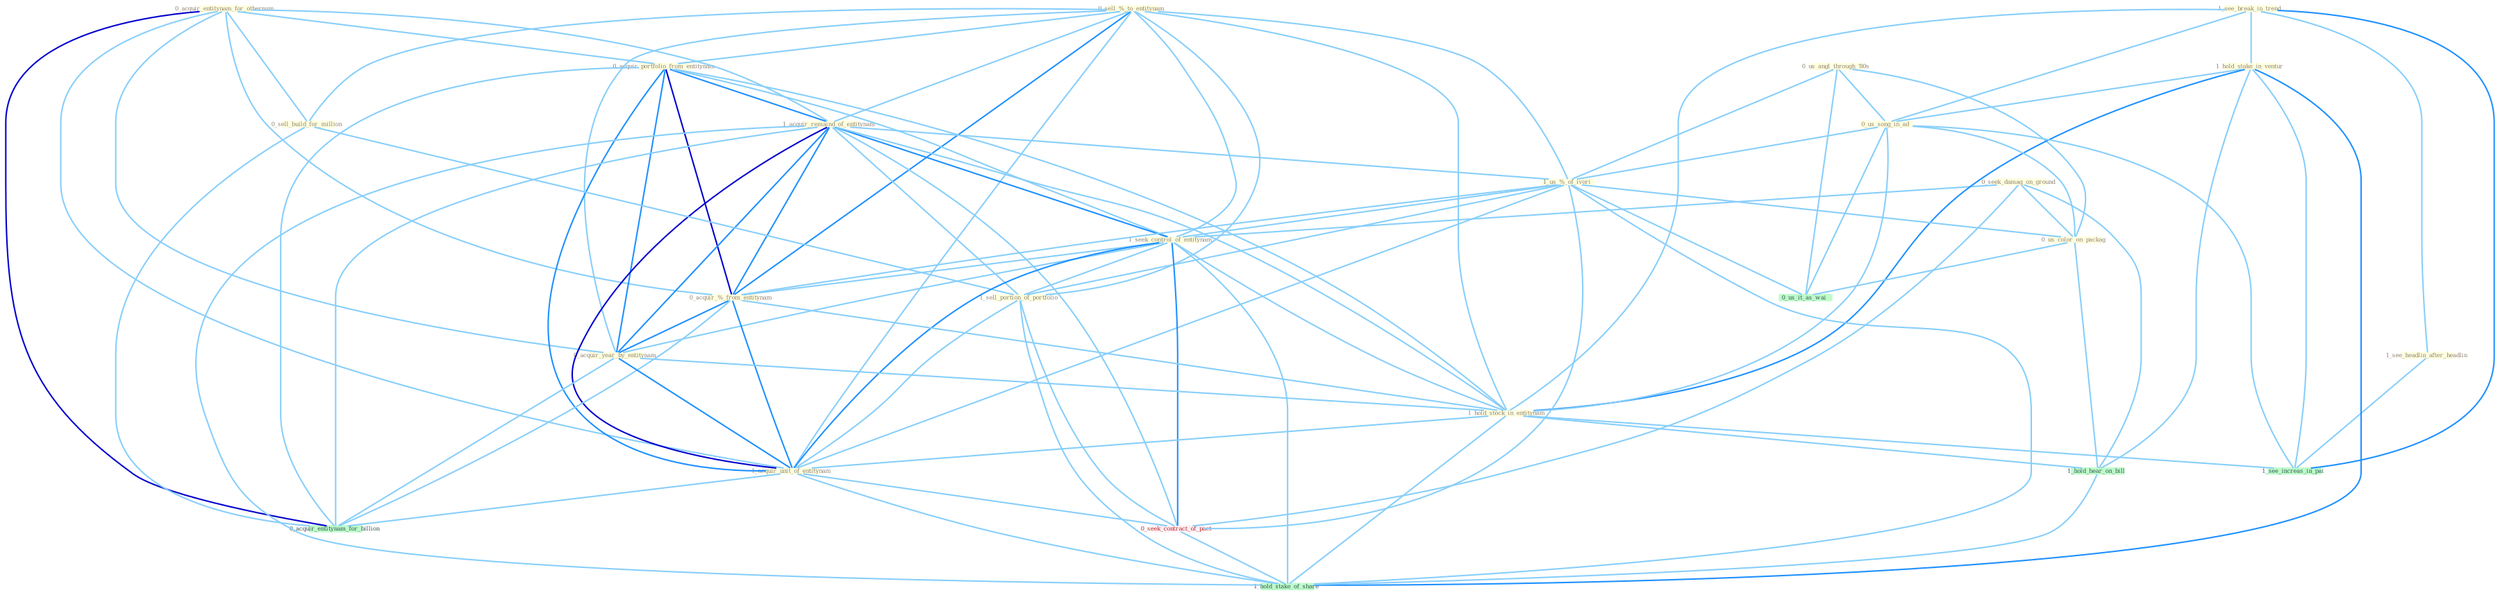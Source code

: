 Graph G{ 
    node
    [shape=polygon,style=filled,width=.5,height=.06,color="#BDFCC9",fixedsize=true,fontsize=4,
    fontcolor="#2f4f4f"];
    {node
    [color="#ffffe0", fontcolor="#8b7d6b"] "0_acquir_entitynam_for_othernum " "1_see_break_in_trend " "0_sell_%_to_entitynam " "0_seek_damag_on_ground " "0_acquir_portfolio_from_entitynam " "0_us_angl_through_'80s " "1_see_headlin_after_headlin " "1_acquir_remaind_of_entitynam " "0_sell_build_for_million " "1_hold_stake_in_ventur " "0_us_song_in_ad " "1_us_%_of_ivori " "1_seek_control_of_entitynam " "0_acquir_%_from_entitynam " "1_sell_portion_of_portfolio " "0_us_color_on_packag " "0_acquir_year_by_entitynam " "1_hold_stock_in_entitynam " "1_acquir_unit_of_entitynam "}
{node [color="#fff0f5", fontcolor="#b22222"] "0_seek_contract_of_pact "}
edge [color="#B0E2FF"];

	"0_acquir_entitynam_for_othernum " -- "0_acquir_portfolio_from_entitynam " [w="1", color="#87cefa" ];
	"0_acquir_entitynam_for_othernum " -- "1_acquir_remaind_of_entitynam " [w="1", color="#87cefa" ];
	"0_acquir_entitynam_for_othernum " -- "0_sell_build_for_million " [w="1", color="#87cefa" ];
	"0_acquir_entitynam_for_othernum " -- "0_acquir_%_from_entitynam " [w="1", color="#87cefa" ];
	"0_acquir_entitynam_for_othernum " -- "0_acquir_year_by_entitynam " [w="1", color="#87cefa" ];
	"0_acquir_entitynam_for_othernum " -- "1_acquir_unit_of_entitynam " [w="1", color="#87cefa" ];
	"0_acquir_entitynam_for_othernum " -- "0_acquir_entitynam_for_billion " [w="3", color="#0000cd" , len=0.6];
	"1_see_break_in_trend " -- "1_see_headlin_after_headlin " [w="1", color="#87cefa" ];
	"1_see_break_in_trend " -- "1_hold_stake_in_ventur " [w="1", color="#87cefa" ];
	"1_see_break_in_trend " -- "0_us_song_in_ad " [w="1", color="#87cefa" ];
	"1_see_break_in_trend " -- "1_hold_stock_in_entitynam " [w="1", color="#87cefa" ];
	"1_see_break_in_trend " -- "1_see_increas_in_pai " [w="2", color="#1e90ff" , len=0.8];
	"0_sell_%_to_entitynam " -- "0_acquir_portfolio_from_entitynam " [w="1", color="#87cefa" ];
	"0_sell_%_to_entitynam " -- "1_acquir_remaind_of_entitynam " [w="1", color="#87cefa" ];
	"0_sell_%_to_entitynam " -- "0_sell_build_for_million " [w="1", color="#87cefa" ];
	"0_sell_%_to_entitynam " -- "1_us_%_of_ivori " [w="1", color="#87cefa" ];
	"0_sell_%_to_entitynam " -- "1_seek_control_of_entitynam " [w="1", color="#87cefa" ];
	"0_sell_%_to_entitynam " -- "0_acquir_%_from_entitynam " [w="2", color="#1e90ff" , len=0.8];
	"0_sell_%_to_entitynam " -- "1_sell_portion_of_portfolio " [w="1", color="#87cefa" ];
	"0_sell_%_to_entitynam " -- "0_acquir_year_by_entitynam " [w="1", color="#87cefa" ];
	"0_sell_%_to_entitynam " -- "1_hold_stock_in_entitynam " [w="1", color="#87cefa" ];
	"0_sell_%_to_entitynam " -- "1_acquir_unit_of_entitynam " [w="1", color="#87cefa" ];
	"0_seek_damag_on_ground " -- "1_seek_control_of_entitynam " [w="1", color="#87cefa" ];
	"0_seek_damag_on_ground " -- "0_us_color_on_packag " [w="1", color="#87cefa" ];
	"0_seek_damag_on_ground " -- "0_seek_contract_of_pact " [w="1", color="#87cefa" ];
	"0_seek_damag_on_ground " -- "1_hold_hear_on_bill " [w="1", color="#87cefa" ];
	"0_acquir_portfolio_from_entitynam " -- "1_acquir_remaind_of_entitynam " [w="2", color="#1e90ff" , len=0.8];
	"0_acquir_portfolio_from_entitynam " -- "1_seek_control_of_entitynam " [w="1", color="#87cefa" ];
	"0_acquir_portfolio_from_entitynam " -- "0_acquir_%_from_entitynam " [w="3", color="#0000cd" , len=0.6];
	"0_acquir_portfolio_from_entitynam " -- "0_acquir_year_by_entitynam " [w="2", color="#1e90ff" , len=0.8];
	"0_acquir_portfolio_from_entitynam " -- "1_hold_stock_in_entitynam " [w="1", color="#87cefa" ];
	"0_acquir_portfolio_from_entitynam " -- "1_acquir_unit_of_entitynam " [w="2", color="#1e90ff" , len=0.8];
	"0_acquir_portfolio_from_entitynam " -- "0_acquir_entitynam_for_billion " [w="1", color="#87cefa" ];
	"0_us_angl_through_'80s " -- "0_us_song_in_ad " [w="1", color="#87cefa" ];
	"0_us_angl_through_'80s " -- "1_us_%_of_ivori " [w="1", color="#87cefa" ];
	"0_us_angl_through_'80s " -- "0_us_color_on_packag " [w="1", color="#87cefa" ];
	"0_us_angl_through_'80s " -- "0_us_it_as_wai " [w="1", color="#87cefa" ];
	"1_see_headlin_after_headlin " -- "1_see_increas_in_pai " [w="1", color="#87cefa" ];
	"1_acquir_remaind_of_entitynam " -- "1_us_%_of_ivori " [w="1", color="#87cefa" ];
	"1_acquir_remaind_of_entitynam " -- "1_seek_control_of_entitynam " [w="2", color="#1e90ff" , len=0.8];
	"1_acquir_remaind_of_entitynam " -- "0_acquir_%_from_entitynam " [w="2", color="#1e90ff" , len=0.8];
	"1_acquir_remaind_of_entitynam " -- "1_sell_portion_of_portfolio " [w="1", color="#87cefa" ];
	"1_acquir_remaind_of_entitynam " -- "0_acquir_year_by_entitynam " [w="2", color="#1e90ff" , len=0.8];
	"1_acquir_remaind_of_entitynam " -- "1_hold_stock_in_entitynam " [w="1", color="#87cefa" ];
	"1_acquir_remaind_of_entitynam " -- "1_acquir_unit_of_entitynam " [w="3", color="#0000cd" , len=0.6];
	"1_acquir_remaind_of_entitynam " -- "0_seek_contract_of_pact " [w="1", color="#87cefa" ];
	"1_acquir_remaind_of_entitynam " -- "0_acquir_entitynam_for_billion " [w="1", color="#87cefa" ];
	"1_acquir_remaind_of_entitynam " -- "1_hold_stake_of_share " [w="1", color="#87cefa" ];
	"0_sell_build_for_million " -- "1_sell_portion_of_portfolio " [w="1", color="#87cefa" ];
	"0_sell_build_for_million " -- "0_acquir_entitynam_for_billion " [w="1", color="#87cefa" ];
	"1_hold_stake_in_ventur " -- "0_us_song_in_ad " [w="1", color="#87cefa" ];
	"1_hold_stake_in_ventur " -- "1_hold_stock_in_entitynam " [w="2", color="#1e90ff" , len=0.8];
	"1_hold_stake_in_ventur " -- "1_see_increas_in_pai " [w="1", color="#87cefa" ];
	"1_hold_stake_in_ventur " -- "1_hold_hear_on_bill " [w="1", color="#87cefa" ];
	"1_hold_stake_in_ventur " -- "1_hold_stake_of_share " [w="2", color="#1e90ff" , len=0.8];
	"0_us_song_in_ad " -- "1_us_%_of_ivori " [w="1", color="#87cefa" ];
	"0_us_song_in_ad " -- "0_us_color_on_packag " [w="1", color="#87cefa" ];
	"0_us_song_in_ad " -- "1_hold_stock_in_entitynam " [w="1", color="#87cefa" ];
	"0_us_song_in_ad " -- "0_us_it_as_wai " [w="1", color="#87cefa" ];
	"0_us_song_in_ad " -- "1_see_increas_in_pai " [w="1", color="#87cefa" ];
	"1_us_%_of_ivori " -- "1_seek_control_of_entitynam " [w="1", color="#87cefa" ];
	"1_us_%_of_ivori " -- "0_acquir_%_from_entitynam " [w="1", color="#87cefa" ];
	"1_us_%_of_ivori " -- "1_sell_portion_of_portfolio " [w="1", color="#87cefa" ];
	"1_us_%_of_ivori " -- "0_us_color_on_packag " [w="1", color="#87cefa" ];
	"1_us_%_of_ivori " -- "1_acquir_unit_of_entitynam " [w="1", color="#87cefa" ];
	"1_us_%_of_ivori " -- "0_seek_contract_of_pact " [w="1", color="#87cefa" ];
	"1_us_%_of_ivori " -- "0_us_it_as_wai " [w="1", color="#87cefa" ];
	"1_us_%_of_ivori " -- "1_hold_stake_of_share " [w="1", color="#87cefa" ];
	"1_seek_control_of_entitynam " -- "0_acquir_%_from_entitynam " [w="1", color="#87cefa" ];
	"1_seek_control_of_entitynam " -- "1_sell_portion_of_portfolio " [w="1", color="#87cefa" ];
	"1_seek_control_of_entitynam " -- "0_acquir_year_by_entitynam " [w="1", color="#87cefa" ];
	"1_seek_control_of_entitynam " -- "1_hold_stock_in_entitynam " [w="1", color="#87cefa" ];
	"1_seek_control_of_entitynam " -- "1_acquir_unit_of_entitynam " [w="2", color="#1e90ff" , len=0.8];
	"1_seek_control_of_entitynam " -- "0_seek_contract_of_pact " [w="2", color="#1e90ff" , len=0.8];
	"1_seek_control_of_entitynam " -- "1_hold_stake_of_share " [w="1", color="#87cefa" ];
	"0_acquir_%_from_entitynam " -- "0_acquir_year_by_entitynam " [w="2", color="#1e90ff" , len=0.8];
	"0_acquir_%_from_entitynam " -- "1_hold_stock_in_entitynam " [w="1", color="#87cefa" ];
	"0_acquir_%_from_entitynam " -- "1_acquir_unit_of_entitynam " [w="2", color="#1e90ff" , len=0.8];
	"0_acquir_%_from_entitynam " -- "0_acquir_entitynam_for_billion " [w="1", color="#87cefa" ];
	"1_sell_portion_of_portfolio " -- "1_acquir_unit_of_entitynam " [w="1", color="#87cefa" ];
	"1_sell_portion_of_portfolio " -- "0_seek_contract_of_pact " [w="1", color="#87cefa" ];
	"1_sell_portion_of_portfolio " -- "1_hold_stake_of_share " [w="1", color="#87cefa" ];
	"0_us_color_on_packag " -- "0_us_it_as_wai " [w="1", color="#87cefa" ];
	"0_us_color_on_packag " -- "1_hold_hear_on_bill " [w="1", color="#87cefa" ];
	"0_acquir_year_by_entitynam " -- "1_hold_stock_in_entitynam " [w="1", color="#87cefa" ];
	"0_acquir_year_by_entitynam " -- "1_acquir_unit_of_entitynam " [w="2", color="#1e90ff" , len=0.8];
	"0_acquir_year_by_entitynam " -- "0_acquir_entitynam_for_billion " [w="1", color="#87cefa" ];
	"1_hold_stock_in_entitynam " -- "1_acquir_unit_of_entitynam " [w="1", color="#87cefa" ];
	"1_hold_stock_in_entitynam " -- "1_see_increas_in_pai " [w="1", color="#87cefa" ];
	"1_hold_stock_in_entitynam " -- "1_hold_hear_on_bill " [w="1", color="#87cefa" ];
	"1_hold_stock_in_entitynam " -- "1_hold_stake_of_share " [w="1", color="#87cefa" ];
	"1_acquir_unit_of_entitynam " -- "0_seek_contract_of_pact " [w="1", color="#87cefa" ];
	"1_acquir_unit_of_entitynam " -- "0_acquir_entitynam_for_billion " [w="1", color="#87cefa" ];
	"1_acquir_unit_of_entitynam " -- "1_hold_stake_of_share " [w="1", color="#87cefa" ];
	"0_seek_contract_of_pact " -- "1_hold_stake_of_share " [w="1", color="#87cefa" ];
	"1_hold_hear_on_bill " -- "1_hold_stake_of_share " [w="1", color="#87cefa" ];
}